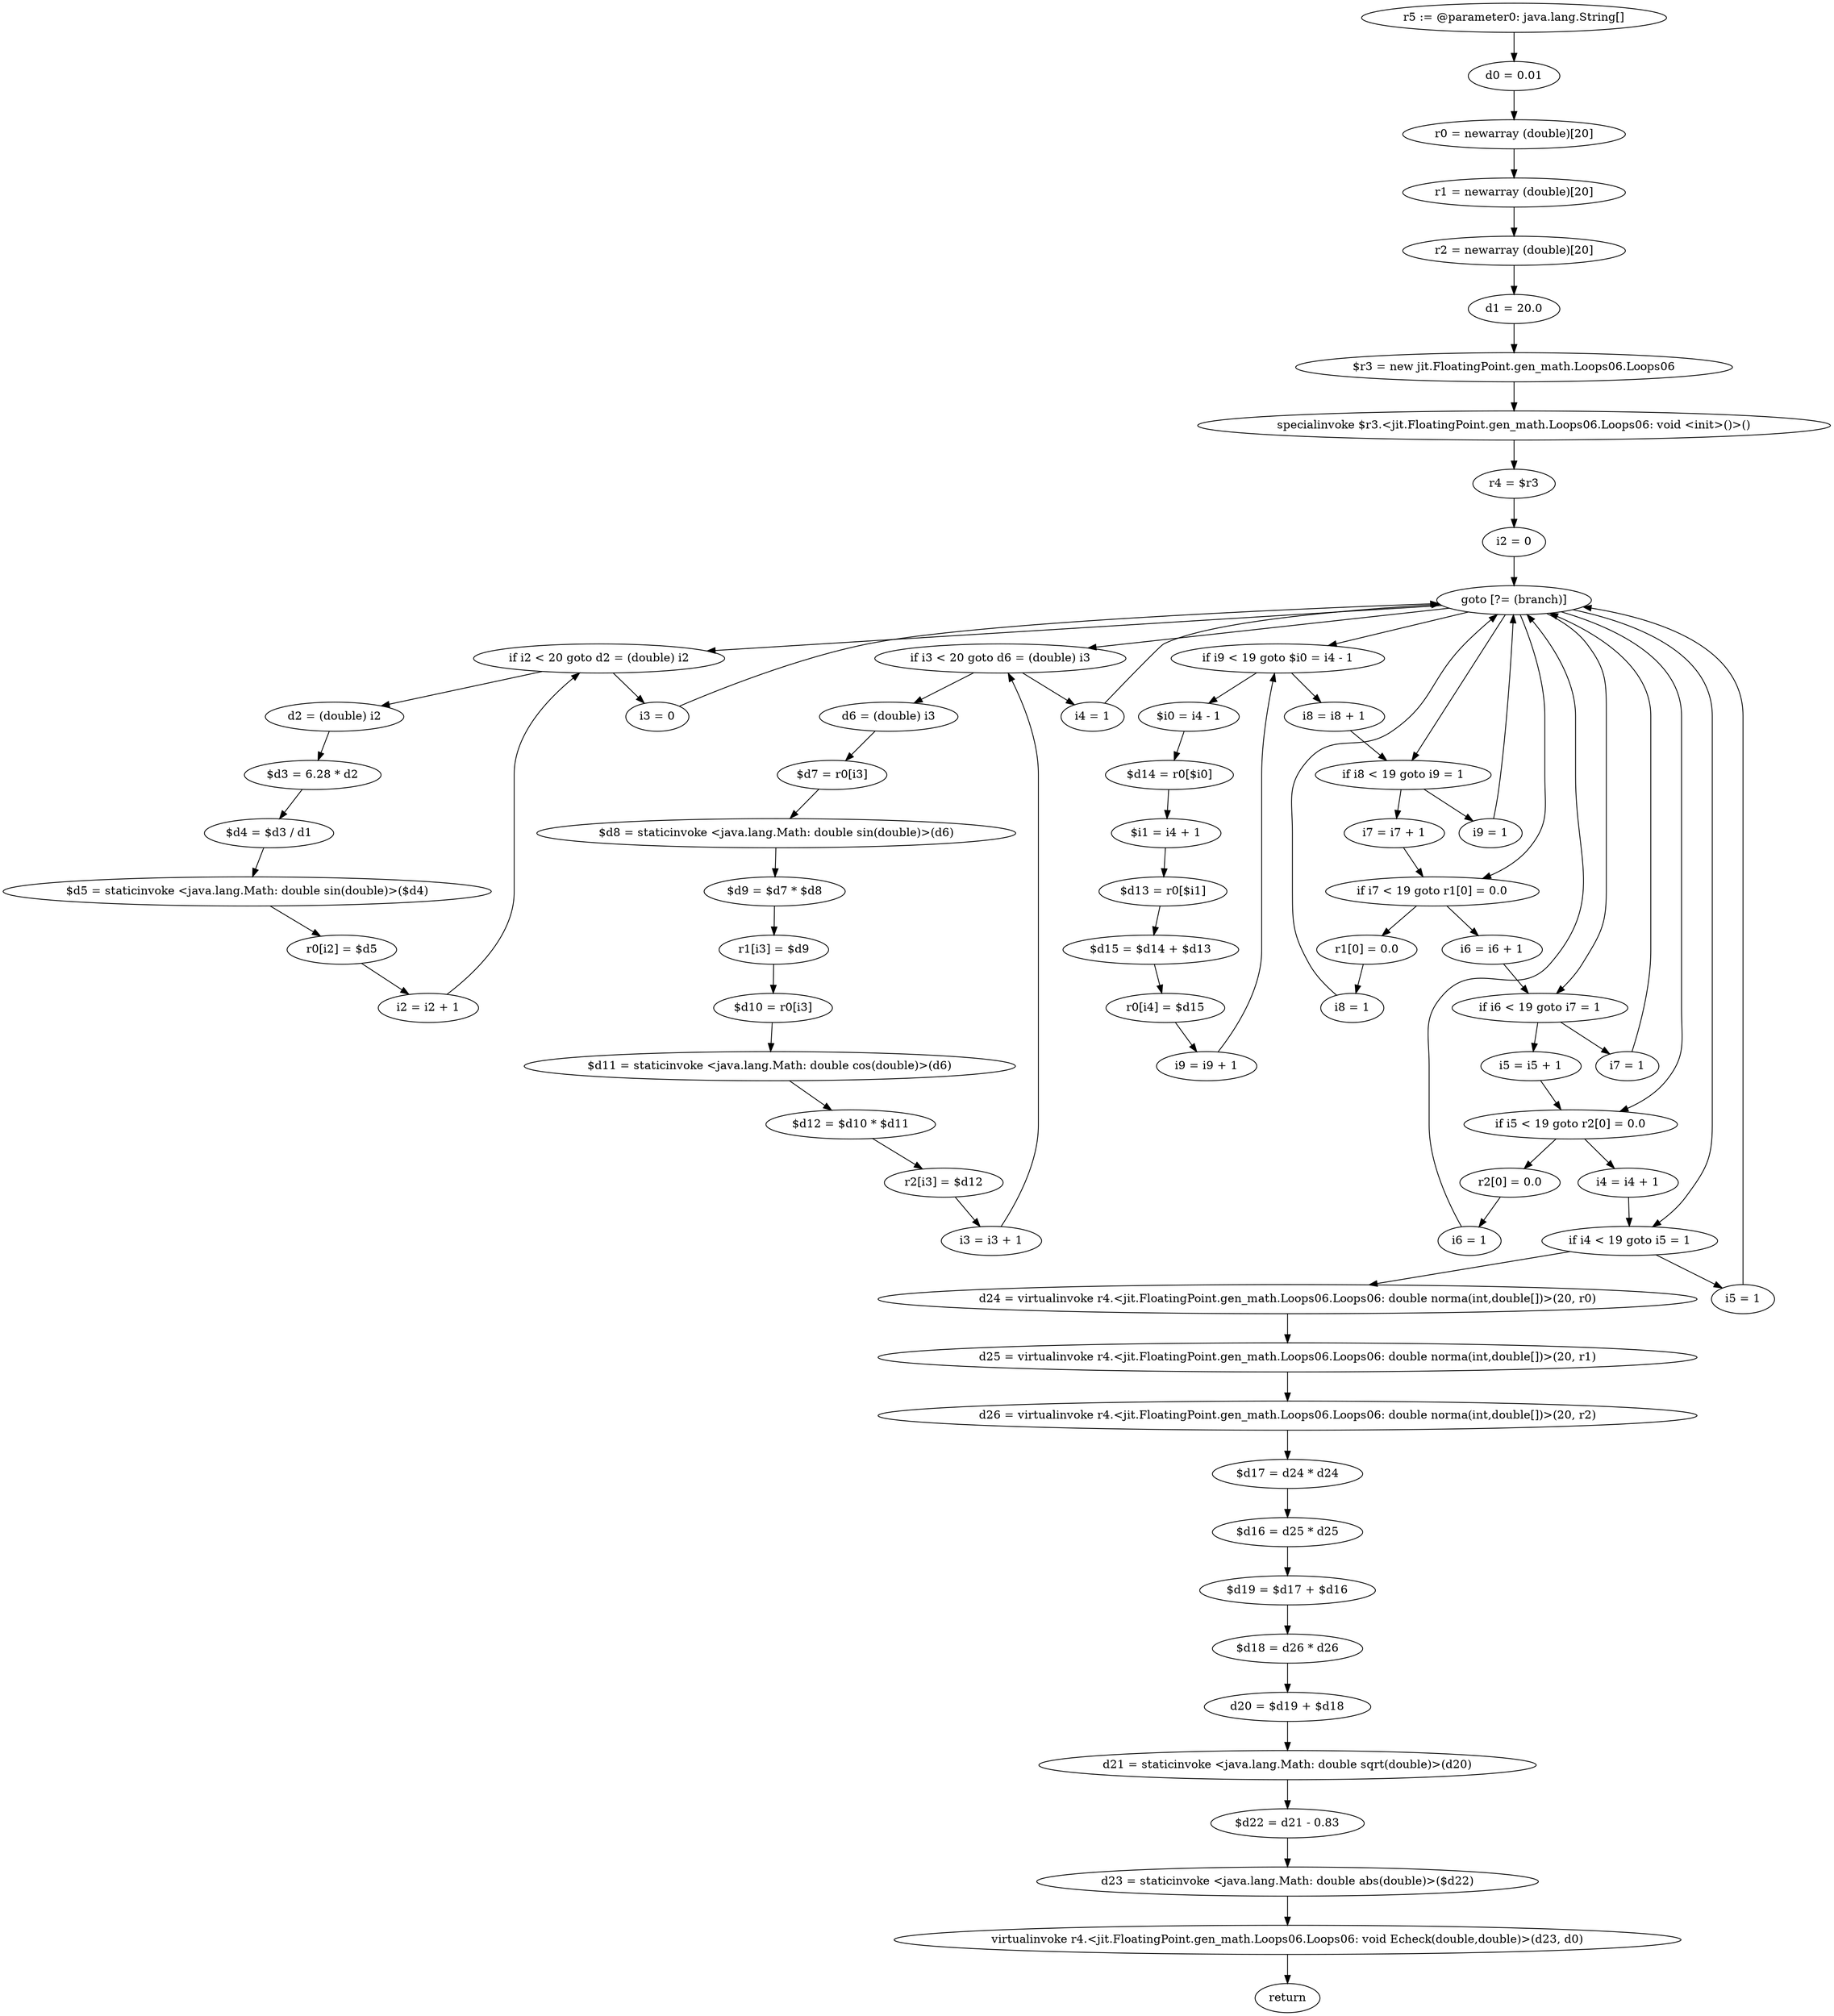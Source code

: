 digraph "unitGraph" {
    "r5 := @parameter0: java.lang.String[]"
    "d0 = 0.01"
    "r0 = newarray (double)[20]"
    "r1 = newarray (double)[20]"
    "r2 = newarray (double)[20]"
    "d1 = 20.0"
    "$r3 = new jit.FloatingPoint.gen_math.Loops06.Loops06"
    "specialinvoke $r3.<jit.FloatingPoint.gen_math.Loops06.Loops06: void <init>()>()"
    "r4 = $r3"
    "i2 = 0"
    "goto [?= (branch)]"
    "d2 = (double) i2"
    "$d3 = 6.28 * d2"
    "$d4 = $d3 / d1"
    "$d5 = staticinvoke <java.lang.Math: double sin(double)>($d4)"
    "r0[i2] = $d5"
    "i2 = i2 + 1"
    "if i2 < 20 goto d2 = (double) i2"
    "i3 = 0"
    "d6 = (double) i3"
    "$d7 = r0[i3]"
    "$d8 = staticinvoke <java.lang.Math: double sin(double)>(d6)"
    "$d9 = $d7 * $d8"
    "r1[i3] = $d9"
    "$d10 = r0[i3]"
    "$d11 = staticinvoke <java.lang.Math: double cos(double)>(d6)"
    "$d12 = $d10 * $d11"
    "r2[i3] = $d12"
    "i3 = i3 + 1"
    "if i3 < 20 goto d6 = (double) i3"
    "i4 = 1"
    "i5 = 1"
    "r2[0] = 0.0"
    "i6 = 1"
    "i7 = 1"
    "r1[0] = 0.0"
    "i8 = 1"
    "i9 = 1"
    "$i0 = i4 - 1"
    "$d14 = r0[$i0]"
    "$i1 = i4 + 1"
    "$d13 = r0[$i1]"
    "$d15 = $d14 + $d13"
    "r0[i4] = $d15"
    "i9 = i9 + 1"
    "if i9 < 19 goto $i0 = i4 - 1"
    "i8 = i8 + 1"
    "if i8 < 19 goto i9 = 1"
    "i7 = i7 + 1"
    "if i7 < 19 goto r1[0] = 0.0"
    "i6 = i6 + 1"
    "if i6 < 19 goto i7 = 1"
    "i5 = i5 + 1"
    "if i5 < 19 goto r2[0] = 0.0"
    "i4 = i4 + 1"
    "if i4 < 19 goto i5 = 1"
    "d24 = virtualinvoke r4.<jit.FloatingPoint.gen_math.Loops06.Loops06: double norma(int,double[])>(20, r0)"
    "d25 = virtualinvoke r4.<jit.FloatingPoint.gen_math.Loops06.Loops06: double norma(int,double[])>(20, r1)"
    "d26 = virtualinvoke r4.<jit.FloatingPoint.gen_math.Loops06.Loops06: double norma(int,double[])>(20, r2)"
    "$d17 = d24 * d24"
    "$d16 = d25 * d25"
    "$d19 = $d17 + $d16"
    "$d18 = d26 * d26"
    "d20 = $d19 + $d18"
    "d21 = staticinvoke <java.lang.Math: double sqrt(double)>(d20)"
    "$d22 = d21 - 0.83"
    "d23 = staticinvoke <java.lang.Math: double abs(double)>($d22)"
    "virtualinvoke r4.<jit.FloatingPoint.gen_math.Loops06.Loops06: void Echeck(double,double)>(d23, d0)"
    "return"
    "r5 := @parameter0: java.lang.String[]"->"d0 = 0.01";
    "d0 = 0.01"->"r0 = newarray (double)[20]";
    "r0 = newarray (double)[20]"->"r1 = newarray (double)[20]";
    "r1 = newarray (double)[20]"->"r2 = newarray (double)[20]";
    "r2 = newarray (double)[20]"->"d1 = 20.0";
    "d1 = 20.0"->"$r3 = new jit.FloatingPoint.gen_math.Loops06.Loops06";
    "$r3 = new jit.FloatingPoint.gen_math.Loops06.Loops06"->"specialinvoke $r3.<jit.FloatingPoint.gen_math.Loops06.Loops06: void <init>()>()";
    "specialinvoke $r3.<jit.FloatingPoint.gen_math.Loops06.Loops06: void <init>()>()"->"r4 = $r3";
    "r4 = $r3"->"i2 = 0";
    "i2 = 0"->"goto [?= (branch)]";
    "goto [?= (branch)]"->"if i2 < 20 goto d2 = (double) i2";
    "d2 = (double) i2"->"$d3 = 6.28 * d2";
    "$d3 = 6.28 * d2"->"$d4 = $d3 / d1";
    "$d4 = $d3 / d1"->"$d5 = staticinvoke <java.lang.Math: double sin(double)>($d4)";
    "$d5 = staticinvoke <java.lang.Math: double sin(double)>($d4)"->"r0[i2] = $d5";
    "r0[i2] = $d5"->"i2 = i2 + 1";
    "i2 = i2 + 1"->"if i2 < 20 goto d2 = (double) i2";
    "if i2 < 20 goto d2 = (double) i2"->"i3 = 0";
    "if i2 < 20 goto d2 = (double) i2"->"d2 = (double) i2";
    "i3 = 0"->"goto [?= (branch)]";
    "goto [?= (branch)]"->"if i3 < 20 goto d6 = (double) i3";
    "d6 = (double) i3"->"$d7 = r0[i3]";
    "$d7 = r0[i3]"->"$d8 = staticinvoke <java.lang.Math: double sin(double)>(d6)";
    "$d8 = staticinvoke <java.lang.Math: double sin(double)>(d6)"->"$d9 = $d7 * $d8";
    "$d9 = $d7 * $d8"->"r1[i3] = $d9";
    "r1[i3] = $d9"->"$d10 = r0[i3]";
    "$d10 = r0[i3]"->"$d11 = staticinvoke <java.lang.Math: double cos(double)>(d6)";
    "$d11 = staticinvoke <java.lang.Math: double cos(double)>(d6)"->"$d12 = $d10 * $d11";
    "$d12 = $d10 * $d11"->"r2[i3] = $d12";
    "r2[i3] = $d12"->"i3 = i3 + 1";
    "i3 = i3 + 1"->"if i3 < 20 goto d6 = (double) i3";
    "if i3 < 20 goto d6 = (double) i3"->"i4 = 1";
    "if i3 < 20 goto d6 = (double) i3"->"d6 = (double) i3";
    "i4 = 1"->"goto [?= (branch)]";
    "goto [?= (branch)]"->"if i4 < 19 goto i5 = 1";
    "i5 = 1"->"goto [?= (branch)]";
    "goto [?= (branch)]"->"if i5 < 19 goto r2[0] = 0.0";
    "r2[0] = 0.0"->"i6 = 1";
    "i6 = 1"->"goto [?= (branch)]";
    "goto [?= (branch)]"->"if i6 < 19 goto i7 = 1";
    "i7 = 1"->"goto [?= (branch)]";
    "goto [?= (branch)]"->"if i7 < 19 goto r1[0] = 0.0";
    "r1[0] = 0.0"->"i8 = 1";
    "i8 = 1"->"goto [?= (branch)]";
    "goto [?= (branch)]"->"if i8 < 19 goto i9 = 1";
    "i9 = 1"->"goto [?= (branch)]";
    "goto [?= (branch)]"->"if i9 < 19 goto $i0 = i4 - 1";
    "$i0 = i4 - 1"->"$d14 = r0[$i0]";
    "$d14 = r0[$i0]"->"$i1 = i4 + 1";
    "$i1 = i4 + 1"->"$d13 = r0[$i1]";
    "$d13 = r0[$i1]"->"$d15 = $d14 + $d13";
    "$d15 = $d14 + $d13"->"r0[i4] = $d15";
    "r0[i4] = $d15"->"i9 = i9 + 1";
    "i9 = i9 + 1"->"if i9 < 19 goto $i0 = i4 - 1";
    "if i9 < 19 goto $i0 = i4 - 1"->"i8 = i8 + 1";
    "if i9 < 19 goto $i0 = i4 - 1"->"$i0 = i4 - 1";
    "i8 = i8 + 1"->"if i8 < 19 goto i9 = 1";
    "if i8 < 19 goto i9 = 1"->"i7 = i7 + 1";
    "if i8 < 19 goto i9 = 1"->"i9 = 1";
    "i7 = i7 + 1"->"if i7 < 19 goto r1[0] = 0.0";
    "if i7 < 19 goto r1[0] = 0.0"->"i6 = i6 + 1";
    "if i7 < 19 goto r1[0] = 0.0"->"r1[0] = 0.0";
    "i6 = i6 + 1"->"if i6 < 19 goto i7 = 1";
    "if i6 < 19 goto i7 = 1"->"i5 = i5 + 1";
    "if i6 < 19 goto i7 = 1"->"i7 = 1";
    "i5 = i5 + 1"->"if i5 < 19 goto r2[0] = 0.0";
    "if i5 < 19 goto r2[0] = 0.0"->"i4 = i4 + 1";
    "if i5 < 19 goto r2[0] = 0.0"->"r2[0] = 0.0";
    "i4 = i4 + 1"->"if i4 < 19 goto i5 = 1";
    "if i4 < 19 goto i5 = 1"->"d24 = virtualinvoke r4.<jit.FloatingPoint.gen_math.Loops06.Loops06: double norma(int,double[])>(20, r0)";
    "if i4 < 19 goto i5 = 1"->"i5 = 1";
    "d24 = virtualinvoke r4.<jit.FloatingPoint.gen_math.Loops06.Loops06: double norma(int,double[])>(20, r0)"->"d25 = virtualinvoke r4.<jit.FloatingPoint.gen_math.Loops06.Loops06: double norma(int,double[])>(20, r1)";
    "d25 = virtualinvoke r4.<jit.FloatingPoint.gen_math.Loops06.Loops06: double norma(int,double[])>(20, r1)"->"d26 = virtualinvoke r4.<jit.FloatingPoint.gen_math.Loops06.Loops06: double norma(int,double[])>(20, r2)";
    "d26 = virtualinvoke r4.<jit.FloatingPoint.gen_math.Loops06.Loops06: double norma(int,double[])>(20, r2)"->"$d17 = d24 * d24";
    "$d17 = d24 * d24"->"$d16 = d25 * d25";
    "$d16 = d25 * d25"->"$d19 = $d17 + $d16";
    "$d19 = $d17 + $d16"->"$d18 = d26 * d26";
    "$d18 = d26 * d26"->"d20 = $d19 + $d18";
    "d20 = $d19 + $d18"->"d21 = staticinvoke <java.lang.Math: double sqrt(double)>(d20)";
    "d21 = staticinvoke <java.lang.Math: double sqrt(double)>(d20)"->"$d22 = d21 - 0.83";
    "$d22 = d21 - 0.83"->"d23 = staticinvoke <java.lang.Math: double abs(double)>($d22)";
    "d23 = staticinvoke <java.lang.Math: double abs(double)>($d22)"->"virtualinvoke r4.<jit.FloatingPoint.gen_math.Loops06.Loops06: void Echeck(double,double)>(d23, d0)";
    "virtualinvoke r4.<jit.FloatingPoint.gen_math.Loops06.Loops06: void Echeck(double,double)>(d23, d0)"->"return";
}
